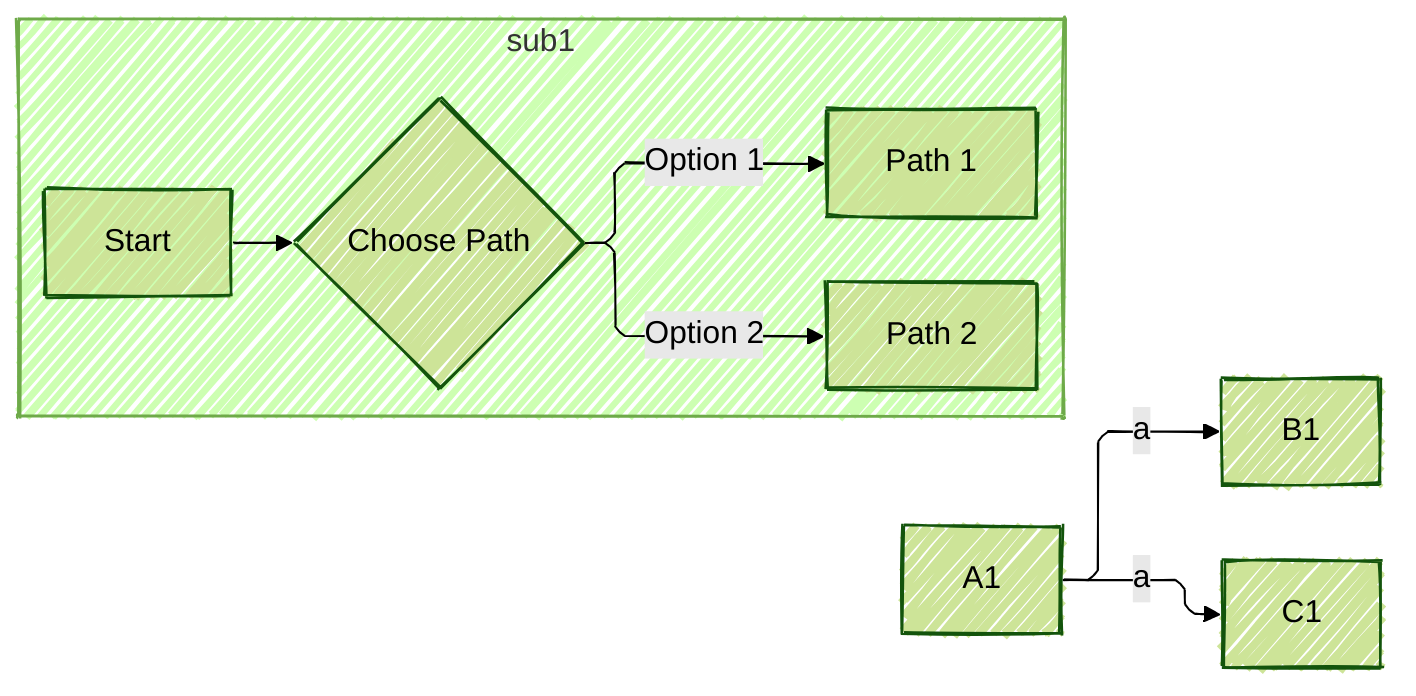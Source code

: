 ---
config:
    look: handDrawn
    theme: forest
    layout: elk
    elk:
        mergeEdges: true
        nodePlacementStrategy: LINEAR_SEGMENTS
    flowchart:
        curve: linear
---
graph LR
A1-->|a|B1 & C1
subgraph sub1
    direction LR
        A[Start] --> B{Choose Path}
        B -->|Option 1| C[Path 1]
        B -->|Option 2| D[Path 2]
end